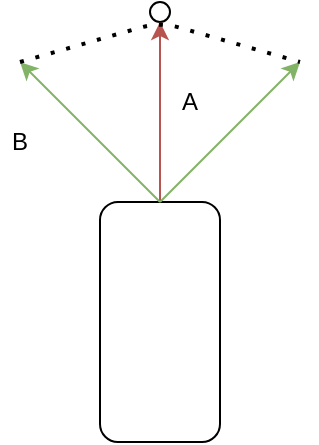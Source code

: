 <mxfile version="13.6.6" type="device"><diagram id="4HQ07O4c3_KFWL0-kbgY" name="Page-1"><mxGraphModel dx="652" dy="372" grid="1" gridSize="10" guides="1" tooltips="1" connect="1" arrows="1" fold="1" page="1" pageScale="1" pageWidth="827" pageHeight="1169" math="0" shadow="0"><root><mxCell id="0"/><mxCell id="1" parent="0"/><mxCell id="EuCqOqvbk6eWzdQY7r59-1" value="" style="rounded=1;whiteSpace=wrap;html=1;rotation=90;shadow=0;" vertex="1" parent="1"><mxGeometry x="300" y="200" width="120" height="60" as="geometry"/></mxCell><mxCell id="EuCqOqvbk6eWzdQY7r59-3" value="" style="ellipse;whiteSpace=wrap;html=1;shadow=0;" vertex="1" parent="1"><mxGeometry x="355" y="70" width="10" height="10" as="geometry"/></mxCell><mxCell id="EuCqOqvbk6eWzdQY7r59-5" value="" style="endArrow=classic;html=1;exitX=0;exitY=0.5;exitDx=0;exitDy=0;entryX=0.5;entryY=1;entryDx=0;entryDy=0;fillColor=#f8cecc;strokeColor=#b85450;" edge="1" parent="1" source="EuCqOqvbk6eWzdQY7r59-1" target="EuCqOqvbk6eWzdQY7r59-3"><mxGeometry width="50" height="50" relative="1" as="geometry"><mxPoint x="220" y="150" as="sourcePoint"/><mxPoint x="270" y="100" as="targetPoint"/></mxGeometry></mxCell><mxCell id="EuCqOqvbk6eWzdQY7r59-6" value="" style="endArrow=classic;html=1;exitX=0;exitY=0.5;exitDx=0;exitDy=0;fillColor=#d5e8d4;strokeColor=#82b366;" edge="1" parent="1" source="EuCqOqvbk6eWzdQY7r59-1"><mxGeometry width="50" height="50" relative="1" as="geometry"><mxPoint x="332" y="171" as="sourcePoint"/><mxPoint x="290" y="100" as="targetPoint"/></mxGeometry></mxCell><mxCell id="EuCqOqvbk6eWzdQY7r59-7" value="" style="endArrow=classic;html=1;exitX=0;exitY=0.5;exitDx=0;exitDy=0;fillColor=#d5e8d4;strokeColor=#82b366;" edge="1" parent="1" source="EuCqOqvbk6eWzdQY7r59-1"><mxGeometry width="50" height="50" relative="1" as="geometry"><mxPoint x="340" y="180" as="sourcePoint"/><mxPoint x="430" y="100" as="targetPoint"/></mxGeometry></mxCell><mxCell id="EuCqOqvbk6eWzdQY7r59-8" value="" style="endArrow=none;dashed=1;html=1;dashPattern=1 3;strokeWidth=2;" edge="1" parent="1"><mxGeometry width="50" height="50" relative="1" as="geometry"><mxPoint x="290" y="100" as="sourcePoint"/><mxPoint x="430" y="100" as="targetPoint"/><Array as="points"><mxPoint x="360" y="80"/></Array></mxGeometry></mxCell><mxCell id="EuCqOqvbk6eWzdQY7r59-9" value="A&lt;span style=&quot;color: rgba(0 , 0 , 0 , 0) ; font-family: monospace ; font-size: 0px&quot;&gt;%3CmxGraphModel%3E%3Croot%3E%3CmxCell%20id%3D%220%22%2F%3E%3CmxCell%20id%3D%221%22%20parent%3D%220%22%2F%3E%3CmxCell%20id%3D%222%22%20value%3D%22%22%20style%3D%22endArrow%3Dclassic%3Bhtml%3D1%3BexitX%3D0%3BexitY%3D1%3BexitDx%3D0%3BexitDy%3D0%3B%22%20edge%3D%221%22%20parent%3D%221%22%3E%3CmxGeometry%20width%3D%2250%22%20height%3D%2250%22%20relative%3D%221%22%20as%3D%22geometry%22%3E%3CmxPoint%20x%3D%22330%22%20y%3D%22170%22%20as%3D%22sourcePoint%22%2F%3E%3CmxPoint%20x%3D%22280%22%20y%3D%2280%22%20as%3D%22targetPoint%22%2F%3E%3C%2FmxGeometry%3E%3C%2FmxCell%3E%3C%2Froot%3E%3C%2FmxGraphModel%3E&lt;/span&gt;" style="text;html=1;strokeColor=none;fillColor=none;align=center;verticalAlign=middle;whiteSpace=wrap;rounded=0;shadow=0;" vertex="1" parent="1"><mxGeometry x="365" y="110" width="20" height="20" as="geometry"/></mxCell><mxCell id="EuCqOqvbk6eWzdQY7r59-10" value="B" style="text;html=1;strokeColor=none;fillColor=none;align=center;verticalAlign=middle;whiteSpace=wrap;rounded=0;shadow=0;" vertex="1" parent="1"><mxGeometry x="280" y="130" width="20" height="20" as="geometry"/></mxCell></root></mxGraphModel></diagram></mxfile>